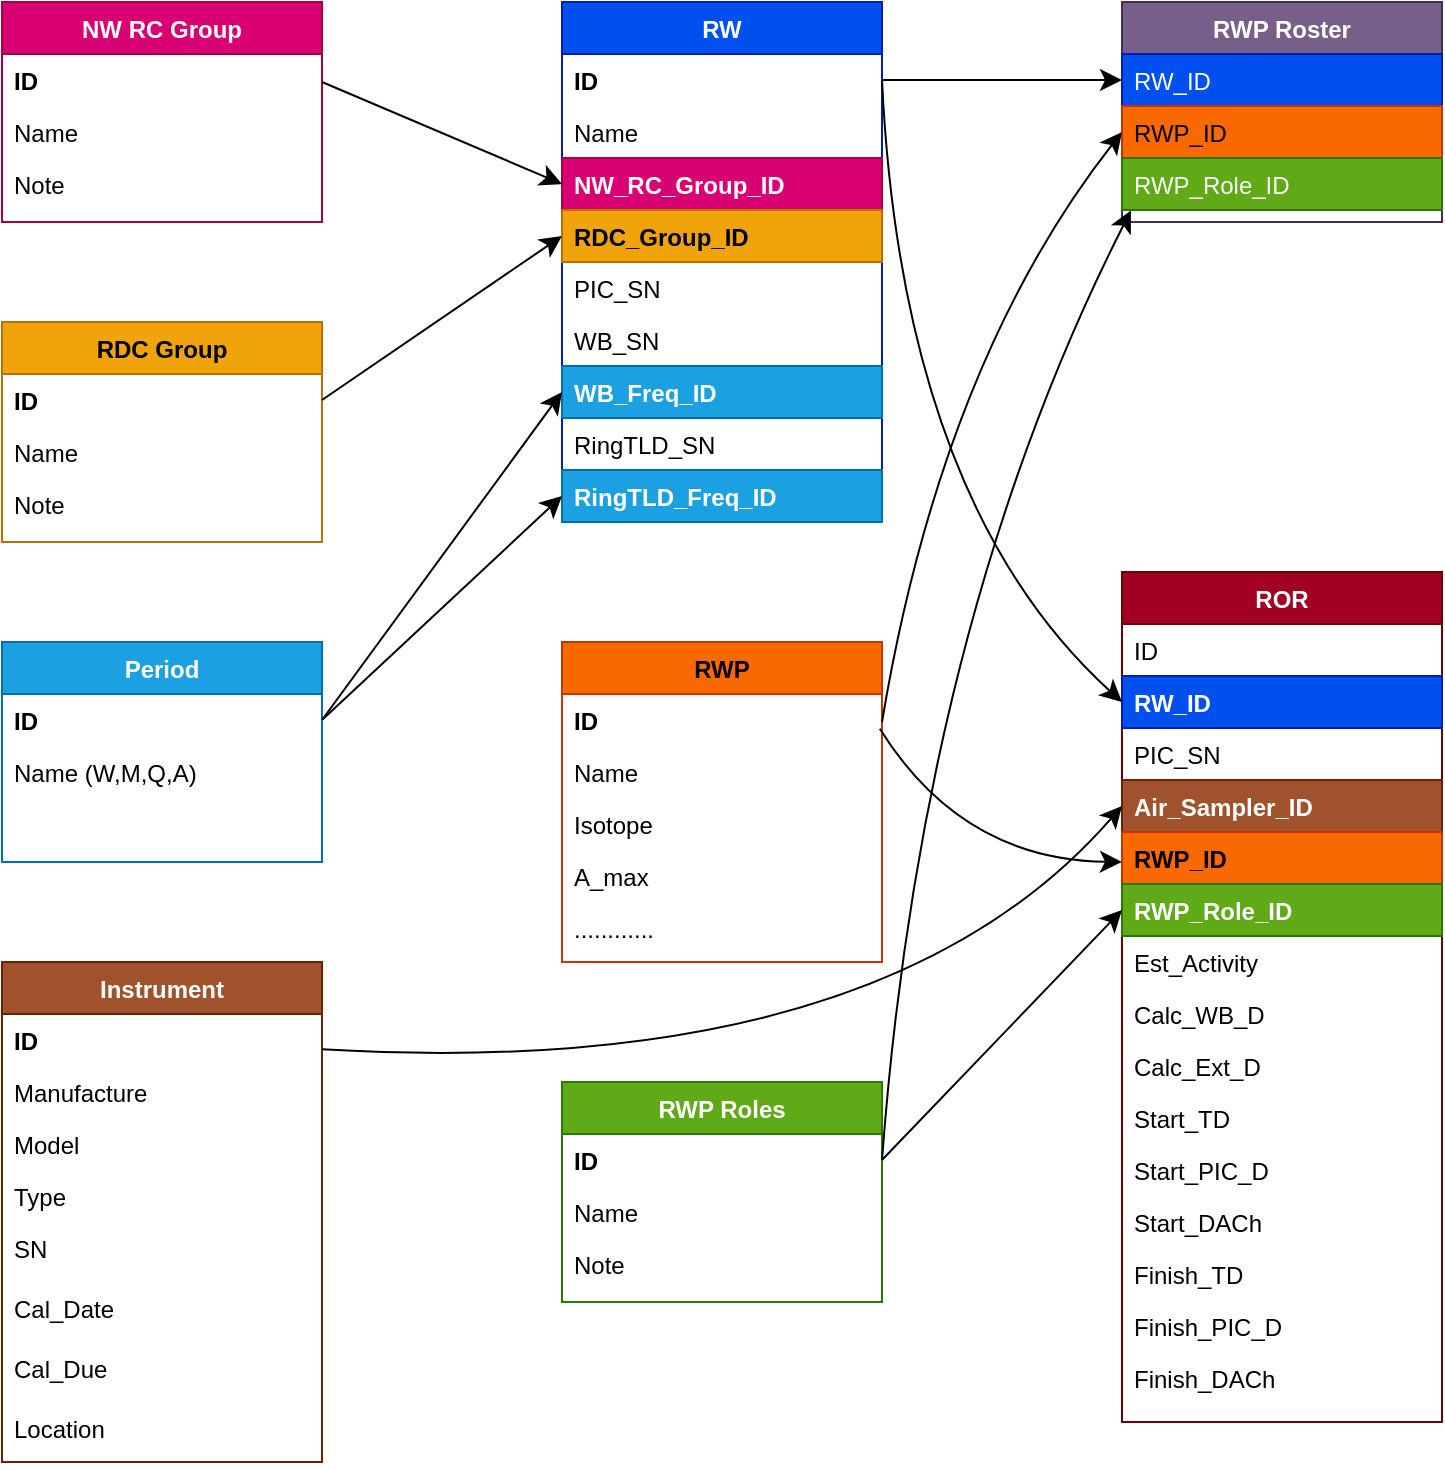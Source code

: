 <mxfile version="21.2.8" type="device" pages="2">
  <diagram id="C5RBs43oDa-KdzZeNtuy" name="Relationships">
    <mxGraphModel dx="1480" dy="937" grid="1" gridSize="10" guides="1" tooltips="1" connect="1" arrows="1" fold="1" page="1" pageScale="1" pageWidth="827" pageHeight="1169" math="0" shadow="0">
      <root>
        <mxCell id="WIyWlLk6GJQsqaUBKTNV-0" />
        <mxCell id="WIyWlLk6GJQsqaUBKTNV-1" parent="WIyWlLk6GJQsqaUBKTNV-0" />
        <mxCell id="zkfFHV4jXpPFQw0GAbJ--0" value="RW" style="swimlane;fontStyle=1;align=center;verticalAlign=top;childLayout=stackLayout;horizontal=1;startSize=26;horizontalStack=0;resizeParent=1;resizeLast=0;collapsible=1;marginBottom=0;rounded=0;shadow=0;strokeWidth=1;fillColor=#0050ef;strokeColor=#001DBC;fontColor=#ffffff;" parent="WIyWlLk6GJQsqaUBKTNV-1" vertex="1">
          <mxGeometry x="320" y="40" width="160" height="260" as="geometry">
            <mxRectangle x="230" y="140" width="160" height="26" as="alternateBounds" />
          </mxGeometry>
        </mxCell>
        <mxCell id="zkfFHV4jXpPFQw0GAbJ--1" value="ID" style="text;align=left;verticalAlign=top;spacingLeft=4;spacingRight=4;overflow=hidden;rotatable=0;points=[[0,0.5],[1,0.5]];portConstraint=eastwest;fontStyle=1" parent="zkfFHV4jXpPFQw0GAbJ--0" vertex="1">
          <mxGeometry y="26" width="160" height="26" as="geometry" />
        </mxCell>
        <mxCell id="zkfFHV4jXpPFQw0GAbJ--2" value="Name" style="text;align=left;verticalAlign=top;spacingLeft=4;spacingRight=4;overflow=hidden;rotatable=0;points=[[0,0.5],[1,0.5]];portConstraint=eastwest;rounded=0;shadow=0;html=0;" parent="zkfFHV4jXpPFQw0GAbJ--0" vertex="1">
          <mxGeometry y="52" width="160" height="26" as="geometry" />
        </mxCell>
        <mxCell id="zkfFHV4jXpPFQw0GAbJ--3" value="NW_RC_Group_ID" style="text;align=left;verticalAlign=top;spacingLeft=4;spacingRight=4;overflow=hidden;rotatable=0;points=[[0,0.5],[1,0.5]];portConstraint=eastwest;rounded=0;shadow=0;html=0;fillColor=#d80073;fontColor=#ffffff;strokeColor=#A50040;fontStyle=1" parent="zkfFHV4jXpPFQw0GAbJ--0" vertex="1">
          <mxGeometry y="78" width="160" height="26" as="geometry" />
        </mxCell>
        <mxCell id="zkfFHV4jXpPFQw0GAbJ--5" value="RDC_Group_ID" style="text;align=left;verticalAlign=top;spacingLeft=4;spacingRight=4;overflow=hidden;rotatable=0;points=[[0,0.5],[1,0.5]];portConstraint=eastwest;fillColor=#f0a30a;fontColor=#000000;strokeColor=#BD7000;fontStyle=1" parent="zkfFHV4jXpPFQw0GAbJ--0" vertex="1">
          <mxGeometry y="104" width="160" height="26" as="geometry" />
        </mxCell>
        <mxCell id="zkfFHV4jXpPFQw0GAbJ--25" value="PIC_SN" style="text;align=left;verticalAlign=top;spacingLeft=4;spacingRight=4;overflow=hidden;rotatable=0;points=[[0,0.5],[1,0.5]];portConstraint=eastwest;" parent="zkfFHV4jXpPFQw0GAbJ--0" vertex="1">
          <mxGeometry y="130" width="160" height="26" as="geometry" />
        </mxCell>
        <mxCell id="hy1on23Z4uLqjFh8XsqO-10" value="WB_SN" style="text;align=left;verticalAlign=top;spacingLeft=4;spacingRight=4;overflow=hidden;rotatable=0;points=[[0,0.5],[1,0.5]];portConstraint=eastwest;" parent="zkfFHV4jXpPFQw0GAbJ--0" vertex="1">
          <mxGeometry y="156" width="160" height="26" as="geometry" />
        </mxCell>
        <mxCell id="zkfFHV4jXpPFQw0GAbJ--24" value="WB_Freq_ID" style="text;align=left;verticalAlign=top;spacingLeft=4;spacingRight=4;overflow=hidden;rotatable=0;points=[[0,0.5],[1,0.5]];portConstraint=eastwest;fillColor=#1ba1e2;fontColor=#ffffff;strokeColor=#006EAF;fontStyle=1" parent="zkfFHV4jXpPFQw0GAbJ--0" vertex="1">
          <mxGeometry y="182" width="160" height="26" as="geometry" />
        </mxCell>
        <mxCell id="hy1on23Z4uLqjFh8XsqO-19" value="RingTLD_SN" style="text;align=left;verticalAlign=top;spacingLeft=4;spacingRight=4;overflow=hidden;rotatable=0;points=[[0,0.5],[1,0.5]];portConstraint=eastwest;" parent="zkfFHV4jXpPFQw0GAbJ--0" vertex="1">
          <mxGeometry y="208" width="160" height="26" as="geometry" />
        </mxCell>
        <mxCell id="hy1on23Z4uLqjFh8XsqO-20" value="RingTLD_Freq_ID" style="text;align=left;verticalAlign=top;spacingLeft=4;spacingRight=4;overflow=hidden;rotatable=0;points=[[0,0.5],[1,0.5]];portConstraint=eastwest;fillColor=#1ba1e2;fontColor=#ffffff;strokeColor=#006EAF;fontStyle=1" parent="zkfFHV4jXpPFQw0GAbJ--0" vertex="1">
          <mxGeometry y="234" width="160" height="26" as="geometry" />
        </mxCell>
        <mxCell id="zkfFHV4jXpPFQw0GAbJ--6" value="NW RC Group" style="swimlane;fontStyle=1;align=center;verticalAlign=top;childLayout=stackLayout;horizontal=1;startSize=26;horizontalStack=0;resizeParent=1;resizeLast=0;collapsible=1;marginBottom=0;rounded=0;shadow=0;strokeWidth=1;fillColor=#d80073;strokeColor=#A50040;fontColor=#ffffff;" parent="WIyWlLk6GJQsqaUBKTNV-1" vertex="1">
          <mxGeometry x="40" y="40" width="160" height="110" as="geometry">
            <mxRectangle x="120" y="360" width="160" height="26" as="alternateBounds" />
          </mxGeometry>
        </mxCell>
        <mxCell id="zkfFHV4jXpPFQw0GAbJ--7" value="ID" style="text;align=left;verticalAlign=top;spacingLeft=4;spacingRight=4;overflow=hidden;rotatable=0;points=[[0,0.5],[1,0.5]];portConstraint=eastwest;fontStyle=1" parent="zkfFHV4jXpPFQw0GAbJ--6" vertex="1">
          <mxGeometry y="26" width="160" height="26" as="geometry" />
        </mxCell>
        <mxCell id="zkfFHV4jXpPFQw0GAbJ--8" value="Name" style="text;align=left;verticalAlign=top;spacingLeft=4;spacingRight=4;overflow=hidden;rotatable=0;points=[[0,0.5],[1,0.5]];portConstraint=eastwest;rounded=0;shadow=0;html=0;" parent="zkfFHV4jXpPFQw0GAbJ--6" vertex="1">
          <mxGeometry y="52" width="160" height="26" as="geometry" />
        </mxCell>
        <mxCell id="zkfFHV4jXpPFQw0GAbJ--10" value="Note" style="text;align=left;verticalAlign=top;spacingLeft=4;spacingRight=4;overflow=hidden;rotatable=0;points=[[0,0.5],[1,0.5]];portConstraint=eastwest;fontStyle=0" parent="zkfFHV4jXpPFQw0GAbJ--6" vertex="1">
          <mxGeometry y="78" width="160" height="26" as="geometry" />
        </mxCell>
        <mxCell id="zkfFHV4jXpPFQw0GAbJ--13" value="Instrument" style="swimlane;fontStyle=1;align=center;verticalAlign=top;childLayout=stackLayout;horizontal=1;startSize=26;horizontalStack=0;resizeParent=1;resizeLast=0;collapsible=1;marginBottom=0;rounded=0;shadow=0;strokeWidth=1;fillColor=#a0522d;strokeColor=#6D1F00;fontColor=#ffffff;" parent="WIyWlLk6GJQsqaUBKTNV-1" vertex="1">
          <mxGeometry x="40" y="520" width="160" height="250" as="geometry">
            <mxRectangle x="390" y="420" width="170" height="26" as="alternateBounds" />
          </mxGeometry>
        </mxCell>
        <mxCell id="zkfFHV4jXpPFQw0GAbJ--14" value="ID" style="text;align=left;verticalAlign=top;spacingLeft=4;spacingRight=4;overflow=hidden;rotatable=0;points=[[0,0.5],[1,0.5]];portConstraint=eastwest;fontStyle=1" parent="zkfFHV4jXpPFQw0GAbJ--13" vertex="1">
          <mxGeometry y="26" width="160" height="26" as="geometry" />
        </mxCell>
        <mxCell id="hy1on23Z4uLqjFh8XsqO-26" value="Manufacture" style="text;align=left;verticalAlign=top;spacingLeft=4;spacingRight=4;overflow=hidden;rotatable=0;points=[[0,0.5],[1,0.5]];portConstraint=eastwest;" parent="zkfFHV4jXpPFQw0GAbJ--13" vertex="1">
          <mxGeometry y="52" width="160" height="26" as="geometry" />
        </mxCell>
        <mxCell id="hy1on23Z4uLqjFh8XsqO-27" value="Model" style="text;align=left;verticalAlign=top;spacingLeft=4;spacingRight=4;overflow=hidden;rotatable=0;points=[[0,0.5],[1,0.5]];portConstraint=eastwest;" parent="zkfFHV4jXpPFQw0GAbJ--13" vertex="1">
          <mxGeometry y="78" width="160" height="26" as="geometry" />
        </mxCell>
        <mxCell id="hy1on23Z4uLqjFh8XsqO-28" value="Type" style="text;align=left;verticalAlign=top;spacingLeft=4;spacingRight=4;overflow=hidden;rotatable=0;points=[[0,0.5],[1,0.5]];portConstraint=eastwest;" parent="zkfFHV4jXpPFQw0GAbJ--13" vertex="1">
          <mxGeometry y="104" width="160" height="26" as="geometry" />
        </mxCell>
        <mxCell id="hy1on23Z4uLqjFh8XsqO-29" value="SN" style="text;align=left;verticalAlign=top;spacingLeft=4;spacingRight=4;overflow=hidden;rotatable=0;points=[[0,0.5],[1,0.5]];portConstraint=eastwest;" parent="zkfFHV4jXpPFQw0GAbJ--13" vertex="1">
          <mxGeometry y="130" width="160" height="30" as="geometry" />
        </mxCell>
        <mxCell id="hy1on23Z4uLqjFh8XsqO-31" value="Cal_Date" style="text;align=left;verticalAlign=top;spacingLeft=4;spacingRight=4;overflow=hidden;rotatable=0;points=[[0,0.5],[1,0.5]];portConstraint=eastwest;" parent="zkfFHV4jXpPFQw0GAbJ--13" vertex="1">
          <mxGeometry y="160" width="160" height="30" as="geometry" />
        </mxCell>
        <mxCell id="hy1on23Z4uLqjFh8XsqO-32" value="Cal_Due" style="text;align=left;verticalAlign=top;spacingLeft=4;spacingRight=4;overflow=hidden;rotatable=0;points=[[0,0.5],[1,0.5]];portConstraint=eastwest;" parent="zkfFHV4jXpPFQw0GAbJ--13" vertex="1">
          <mxGeometry y="190" width="160" height="30" as="geometry" />
        </mxCell>
        <mxCell id="hy1on23Z4uLqjFh8XsqO-33" value="Location" style="text;align=left;verticalAlign=top;spacingLeft=4;spacingRight=4;overflow=hidden;rotatable=0;points=[[0,0.5],[1,0.5]];portConstraint=eastwest;" parent="zkfFHV4jXpPFQw0GAbJ--13" vertex="1">
          <mxGeometry y="220" width="160" height="30" as="geometry" />
        </mxCell>
        <mxCell id="zkfFHV4jXpPFQw0GAbJ--17" value="RWP" style="swimlane;fontStyle=1;align=center;verticalAlign=top;childLayout=stackLayout;horizontal=1;startSize=26;horizontalStack=0;resizeParent=1;resizeLast=0;collapsible=1;marginBottom=0;rounded=0;shadow=0;strokeWidth=1;fillColor=#fa6800;strokeColor=#C73500;fontColor=#000000;" parent="WIyWlLk6GJQsqaUBKTNV-1" vertex="1">
          <mxGeometry x="320" y="360" width="160" height="160" as="geometry">
            <mxRectangle x="550" y="140" width="160" height="26" as="alternateBounds" />
          </mxGeometry>
        </mxCell>
        <mxCell id="zkfFHV4jXpPFQw0GAbJ--18" value="ID" style="text;align=left;verticalAlign=top;spacingLeft=4;spacingRight=4;overflow=hidden;rotatable=0;points=[[0,0.5],[1,0.5]];portConstraint=eastwest;fontStyle=1" parent="zkfFHV4jXpPFQw0GAbJ--17" vertex="1">
          <mxGeometry y="26" width="160" height="26" as="geometry" />
        </mxCell>
        <mxCell id="zkfFHV4jXpPFQw0GAbJ--19" value="Name" style="text;align=left;verticalAlign=top;spacingLeft=4;spacingRight=4;overflow=hidden;rotatable=0;points=[[0,0.5],[1,0.5]];portConstraint=eastwest;rounded=0;shadow=0;html=0;" parent="zkfFHV4jXpPFQw0GAbJ--17" vertex="1">
          <mxGeometry y="52" width="160" height="26" as="geometry" />
        </mxCell>
        <mxCell id="zkfFHV4jXpPFQw0GAbJ--20" value="Isotope" style="text;align=left;verticalAlign=top;spacingLeft=4;spacingRight=4;overflow=hidden;rotatable=0;points=[[0,0.5],[1,0.5]];portConstraint=eastwest;rounded=0;shadow=0;html=0;" parent="zkfFHV4jXpPFQw0GAbJ--17" vertex="1">
          <mxGeometry y="78" width="160" height="26" as="geometry" />
        </mxCell>
        <mxCell id="zkfFHV4jXpPFQw0GAbJ--21" value="A_max" style="text;align=left;verticalAlign=top;spacingLeft=4;spacingRight=4;overflow=hidden;rotatable=0;points=[[0,0.5],[1,0.5]];portConstraint=eastwest;rounded=0;shadow=0;html=0;" parent="zkfFHV4jXpPFQw0GAbJ--17" vertex="1">
          <mxGeometry y="104" width="160" height="26" as="geometry" />
        </mxCell>
        <mxCell id="zkfFHV4jXpPFQw0GAbJ--22" value="............" style="text;align=left;verticalAlign=top;spacingLeft=4;spacingRight=4;overflow=hidden;rotatable=0;points=[[0,0.5],[1,0.5]];portConstraint=eastwest;rounded=0;shadow=0;html=0;" parent="zkfFHV4jXpPFQw0GAbJ--17" vertex="1">
          <mxGeometry y="130" width="160" height="26" as="geometry" />
        </mxCell>
        <mxCell id="hy1on23Z4uLqjFh8XsqO-2" value="RDC Group" style="swimlane;fontStyle=1;align=center;verticalAlign=top;childLayout=stackLayout;horizontal=1;startSize=26;horizontalStack=0;resizeParent=1;resizeLast=0;collapsible=1;marginBottom=0;rounded=0;shadow=0;strokeWidth=1;fillColor=#f0a30a;strokeColor=#BD7000;fontColor=#000000;" parent="WIyWlLk6GJQsqaUBKTNV-1" vertex="1">
          <mxGeometry x="40" y="200" width="160" height="110" as="geometry">
            <mxRectangle x="120" y="360" width="160" height="26" as="alternateBounds" />
          </mxGeometry>
        </mxCell>
        <mxCell id="hy1on23Z4uLqjFh8XsqO-3" value="ID" style="text;align=left;verticalAlign=top;spacingLeft=4;spacingRight=4;overflow=hidden;rotatable=0;points=[[0,0.5],[1,0.5]];portConstraint=eastwest;fontStyle=1" parent="hy1on23Z4uLqjFh8XsqO-2" vertex="1">
          <mxGeometry y="26" width="160" height="26" as="geometry" />
        </mxCell>
        <mxCell id="hy1on23Z4uLqjFh8XsqO-4" value="Name" style="text;align=left;verticalAlign=top;spacingLeft=4;spacingRight=4;overflow=hidden;rotatable=0;points=[[0,0.5],[1,0.5]];portConstraint=eastwest;rounded=0;shadow=0;html=0;" parent="hy1on23Z4uLqjFh8XsqO-2" vertex="1">
          <mxGeometry y="52" width="160" height="26" as="geometry" />
        </mxCell>
        <mxCell id="hy1on23Z4uLqjFh8XsqO-5" value="Note" style="text;align=left;verticalAlign=top;spacingLeft=4;spacingRight=4;overflow=hidden;rotatable=0;points=[[0,0.5],[1,0.5]];portConstraint=eastwest;fontStyle=0" parent="hy1on23Z4uLqjFh8XsqO-2" vertex="1">
          <mxGeometry y="78" width="160" height="26" as="geometry" />
        </mxCell>
        <mxCell id="hy1on23Z4uLqjFh8XsqO-21" style="edgeStyle=none;curved=1;rounded=0;orthogonalLoop=1;jettySize=auto;html=1;entryX=0;entryY=0.5;entryDx=0;entryDy=0;fontSize=12;startSize=8;endSize=8;exitX=1;exitY=0.5;exitDx=0;exitDy=0;" parent="WIyWlLk6GJQsqaUBKTNV-1" source="hy1on23Z4uLqjFh8XsqO-7" target="hy1on23Z4uLqjFh8XsqO-20" edge="1">
          <mxGeometry relative="1" as="geometry" />
        </mxCell>
        <mxCell id="hy1on23Z4uLqjFh8XsqO-6" value="Period" style="swimlane;fontStyle=1;align=center;verticalAlign=top;childLayout=stackLayout;horizontal=1;startSize=26;horizontalStack=0;resizeParent=1;resizeLast=0;collapsible=1;marginBottom=0;rounded=0;shadow=0;strokeWidth=1;fillColor=#1ba1e2;strokeColor=#006EAF;fontColor=#ffffff;" parent="WIyWlLk6GJQsqaUBKTNV-1" vertex="1">
          <mxGeometry x="40" y="360" width="160" height="110" as="geometry">
            <mxRectangle x="120" y="360" width="160" height="26" as="alternateBounds" />
          </mxGeometry>
        </mxCell>
        <mxCell id="hy1on23Z4uLqjFh8XsqO-7" value="ID" style="text;align=left;verticalAlign=top;spacingLeft=4;spacingRight=4;overflow=hidden;rotatable=0;points=[[0,0.5],[1,0.5]];portConstraint=eastwest;fontStyle=1" parent="hy1on23Z4uLqjFh8XsqO-6" vertex="1">
          <mxGeometry y="26" width="160" height="26" as="geometry" />
        </mxCell>
        <mxCell id="hy1on23Z4uLqjFh8XsqO-8" value="Name (W,M,Q,A)" style="text;align=left;verticalAlign=top;spacingLeft=4;spacingRight=4;overflow=hidden;rotatable=0;points=[[0,0.5],[1,0.5]];portConstraint=eastwest;rounded=0;shadow=0;html=0;" parent="hy1on23Z4uLqjFh8XsqO-6" vertex="1">
          <mxGeometry y="52" width="160" height="26" as="geometry" />
        </mxCell>
        <mxCell id="hy1on23Z4uLqjFh8XsqO-22" style="edgeStyle=none;curved=1;rounded=0;orthogonalLoop=1;jettySize=auto;html=1;entryX=0;entryY=0.5;entryDx=0;entryDy=0;fontSize=12;startSize=8;endSize=8;exitX=1;exitY=0.5;exitDx=0;exitDy=0;" parent="WIyWlLk6GJQsqaUBKTNV-1" source="hy1on23Z4uLqjFh8XsqO-7" target="zkfFHV4jXpPFQw0GAbJ--24" edge="1">
          <mxGeometry relative="1" as="geometry" />
        </mxCell>
        <mxCell id="hy1on23Z4uLqjFh8XsqO-23" style="edgeStyle=none;curved=1;rounded=0;orthogonalLoop=1;jettySize=auto;html=1;entryX=0;entryY=0.5;entryDx=0;entryDy=0;fontSize=12;startSize=8;endSize=8;exitX=1;exitY=0.5;exitDx=0;exitDy=0;" parent="WIyWlLk6GJQsqaUBKTNV-1" source="hy1on23Z4uLqjFh8XsqO-3" target="zkfFHV4jXpPFQw0GAbJ--5" edge="1">
          <mxGeometry relative="1" as="geometry" />
        </mxCell>
        <mxCell id="hy1on23Z4uLqjFh8XsqO-24" style="edgeStyle=none;curved=1;rounded=0;orthogonalLoop=1;jettySize=auto;html=1;entryX=0;entryY=0.5;entryDx=0;entryDy=0;fontSize=12;startSize=8;endSize=8;" parent="WIyWlLk6GJQsqaUBKTNV-1" target="zkfFHV4jXpPFQw0GAbJ--3" edge="1">
          <mxGeometry relative="1" as="geometry">
            <mxPoint x="200" y="80" as="sourcePoint" />
          </mxGeometry>
        </mxCell>
        <mxCell id="hy1on23Z4uLqjFh8XsqO-34" value="RWP Roles" style="swimlane;fontStyle=1;align=center;verticalAlign=top;childLayout=stackLayout;horizontal=1;startSize=26;horizontalStack=0;resizeParent=1;resizeLast=0;collapsible=1;marginBottom=0;rounded=0;shadow=0;strokeWidth=1;fillColor=#60a917;strokeColor=#2D7600;fontColor=#ffffff;" parent="WIyWlLk6GJQsqaUBKTNV-1" vertex="1">
          <mxGeometry x="320" y="580" width="160" height="110" as="geometry">
            <mxRectangle x="120" y="360" width="160" height="26" as="alternateBounds" />
          </mxGeometry>
        </mxCell>
        <mxCell id="hy1on23Z4uLqjFh8XsqO-35" value="ID" style="text;align=left;verticalAlign=top;spacingLeft=4;spacingRight=4;overflow=hidden;rotatable=0;points=[[0,0.5],[1,0.5]];portConstraint=eastwest;fontStyle=1" parent="hy1on23Z4uLqjFh8XsqO-34" vertex="1">
          <mxGeometry y="26" width="160" height="26" as="geometry" />
        </mxCell>
        <mxCell id="hy1on23Z4uLqjFh8XsqO-36" value="Name" style="text;align=left;verticalAlign=top;spacingLeft=4;spacingRight=4;overflow=hidden;rotatable=0;points=[[0,0.5],[1,0.5]];portConstraint=eastwest;rounded=0;shadow=0;html=0;" parent="hy1on23Z4uLqjFh8XsqO-34" vertex="1">
          <mxGeometry y="52" width="160" height="26" as="geometry" />
        </mxCell>
        <mxCell id="hy1on23Z4uLqjFh8XsqO-37" value="Note" style="text;align=left;verticalAlign=top;spacingLeft=4;spacingRight=4;overflow=hidden;rotatable=0;points=[[0,0.5],[1,0.5]];portConstraint=eastwest;fontStyle=0" parent="hy1on23Z4uLqjFh8XsqO-34" vertex="1">
          <mxGeometry y="78" width="160" height="26" as="geometry" />
        </mxCell>
        <mxCell id="hy1on23Z4uLqjFh8XsqO-38" value="RWP Roster" style="swimlane;fontStyle=1;align=center;verticalAlign=top;childLayout=stackLayout;horizontal=1;startSize=26;horizontalStack=0;resizeParent=1;resizeLast=0;collapsible=1;marginBottom=0;rounded=0;shadow=0;strokeWidth=1;fillColor=#76608a;strokeColor=#432D57;fontColor=#ffffff;" parent="WIyWlLk6GJQsqaUBKTNV-1" vertex="1">
          <mxGeometry x="600" y="40" width="160" height="110" as="geometry">
            <mxRectangle x="120" y="360" width="160" height="26" as="alternateBounds" />
          </mxGeometry>
        </mxCell>
        <mxCell id="hy1on23Z4uLqjFh8XsqO-39" value="RW_ID" style="text;align=left;verticalAlign=top;spacingLeft=4;spacingRight=4;overflow=hidden;rotatable=0;points=[[0,0.5],[1,0.5]];portConstraint=eastwest;fillColor=#0050ef;fontColor=#ffffff;strokeColor=#001DBC;" parent="hy1on23Z4uLqjFh8XsqO-38" vertex="1">
          <mxGeometry y="26" width="160" height="26" as="geometry" />
        </mxCell>
        <mxCell id="hy1on23Z4uLqjFh8XsqO-40" value="RWP_ID" style="text;align=left;verticalAlign=top;spacingLeft=4;spacingRight=4;overflow=hidden;rotatable=0;points=[[0,0.5],[1,0.5]];portConstraint=eastwest;rounded=0;shadow=0;html=0;fillColor=#fa6800;fontColor=#000000;strokeColor=#C73500;" parent="hy1on23Z4uLqjFh8XsqO-38" vertex="1">
          <mxGeometry y="52" width="160" height="26" as="geometry" />
        </mxCell>
        <mxCell id="hy1on23Z4uLqjFh8XsqO-41" value="RWP_Role_ID" style="text;align=left;verticalAlign=top;spacingLeft=4;spacingRight=4;overflow=hidden;rotatable=0;points=[[0,0.5],[1,0.5]];portConstraint=eastwest;fontStyle=0;fillColor=#60a917;fontColor=#ffffff;strokeColor=#2D7600;" parent="hy1on23Z4uLqjFh8XsqO-38" vertex="1">
          <mxGeometry y="78" width="160" height="26" as="geometry" />
        </mxCell>
        <mxCell id="hy1on23Z4uLqjFh8XsqO-42" style="edgeStyle=none;curved=1;rounded=0;orthogonalLoop=1;jettySize=auto;html=1;entryX=0;entryY=0.5;entryDx=0;entryDy=0;fontSize=12;startSize=8;endSize=8;" parent="WIyWlLk6GJQsqaUBKTNV-1" source="zkfFHV4jXpPFQw0GAbJ--1" target="hy1on23Z4uLqjFh8XsqO-39" edge="1">
          <mxGeometry relative="1" as="geometry" />
        </mxCell>
        <mxCell id="hy1on23Z4uLqjFh8XsqO-43" style="edgeStyle=none;curved=1;rounded=0;orthogonalLoop=1;jettySize=auto;html=1;entryX=0;entryY=0.5;entryDx=0;entryDy=0;fontSize=12;startSize=8;endSize=8;exitX=1;exitY=0.25;exitDx=0;exitDy=0;" parent="WIyWlLk6GJQsqaUBKTNV-1" source="zkfFHV4jXpPFQw0GAbJ--17" target="hy1on23Z4uLqjFh8XsqO-40" edge="1">
          <mxGeometry relative="1" as="geometry">
            <Array as="points">
              <mxPoint x="510" y="220" />
            </Array>
          </mxGeometry>
        </mxCell>
        <mxCell id="hy1on23Z4uLqjFh8XsqO-44" style="edgeStyle=none;curved=1;rounded=0;orthogonalLoop=1;jettySize=auto;html=1;entryX=0.028;entryY=1.008;entryDx=0;entryDy=0;entryPerimeter=0;fontSize=12;startSize=8;endSize=8;exitX=1;exitY=0.5;exitDx=0;exitDy=0;" parent="WIyWlLk6GJQsqaUBKTNV-1" source="hy1on23Z4uLqjFh8XsqO-35" target="hy1on23Z4uLqjFh8XsqO-41" edge="1">
          <mxGeometry relative="1" as="geometry">
            <Array as="points">
              <mxPoint x="500" y="350" />
            </Array>
          </mxGeometry>
        </mxCell>
        <mxCell id="hy1on23Z4uLqjFh8XsqO-45" value="ROR" style="swimlane;fontStyle=1;align=center;verticalAlign=top;childLayout=stackLayout;horizontal=1;startSize=26;horizontalStack=0;resizeParent=1;resizeLast=0;collapsible=1;marginBottom=0;rounded=0;shadow=0;strokeWidth=1;fillColor=#a20025;strokeColor=#6F0000;fontColor=#ffffff;" parent="WIyWlLk6GJQsqaUBKTNV-1" vertex="1">
          <mxGeometry x="600" y="325" width="160" height="425" as="geometry">
            <mxRectangle x="230" y="140" width="160" height="26" as="alternateBounds" />
          </mxGeometry>
        </mxCell>
        <mxCell id="hy1on23Z4uLqjFh8XsqO-46" value="ID" style="text;align=left;verticalAlign=top;spacingLeft=4;spacingRight=4;overflow=hidden;rotatable=0;points=[[0,0.5],[1,0.5]];portConstraint=eastwest;" parent="hy1on23Z4uLqjFh8XsqO-45" vertex="1">
          <mxGeometry y="26" width="160" height="26" as="geometry" />
        </mxCell>
        <mxCell id="hy1on23Z4uLqjFh8XsqO-47" value="RW_ID" style="text;align=left;verticalAlign=top;spacingLeft=4;spacingRight=4;overflow=hidden;rotatable=0;points=[[0,0.5],[1,0.5]];portConstraint=eastwest;rounded=0;shadow=0;html=0;fillColor=#0050ef;fontColor=#ffffff;strokeColor=#001DBC;fontStyle=1" parent="hy1on23Z4uLqjFh8XsqO-45" vertex="1">
          <mxGeometry y="52" width="160" height="26" as="geometry" />
        </mxCell>
        <mxCell id="hy1on23Z4uLqjFh8XsqO-50" value="PIC_SN" style="text;align=left;verticalAlign=top;spacingLeft=4;spacingRight=4;overflow=hidden;rotatable=0;points=[[0,0.5],[1,0.5]];portConstraint=eastwest;" parent="hy1on23Z4uLqjFh8XsqO-45" vertex="1">
          <mxGeometry y="78" width="160" height="26" as="geometry" />
        </mxCell>
        <mxCell id="hy1on23Z4uLqjFh8XsqO-51" value="Air_Sampler_ID" style="text;align=left;verticalAlign=top;spacingLeft=4;spacingRight=4;overflow=hidden;rotatable=0;points=[[0,0.5],[1,0.5]];portConstraint=eastwest;fillColor=#a0522d;strokeColor=#6D1F00;fontColor=#ffffff;fontStyle=1" parent="hy1on23Z4uLqjFh8XsqO-45" vertex="1">
          <mxGeometry y="104" width="160" height="26" as="geometry" />
        </mxCell>
        <mxCell id="hy1on23Z4uLqjFh8XsqO-53" value="RWP_ID" style="text;align=left;verticalAlign=top;spacingLeft=4;spacingRight=4;overflow=hidden;rotatable=0;points=[[0,0.5],[1,0.5]];portConstraint=eastwest;fillColor=#fa6800;fontColor=#000000;strokeColor=#C73500;fontStyle=1" parent="hy1on23Z4uLqjFh8XsqO-45" vertex="1">
          <mxGeometry y="130" width="160" height="26" as="geometry" />
        </mxCell>
        <mxCell id="hy1on23Z4uLqjFh8XsqO-56" value="RWP_Role_ID" style="text;align=left;verticalAlign=top;spacingLeft=4;spacingRight=4;overflow=hidden;rotatable=0;points=[[0,0.5],[1,0.5]];portConstraint=eastwest;fillColor=#60a917;fontColor=#ffffff;strokeColor=#2D7600;fontStyle=1" parent="hy1on23Z4uLqjFh8XsqO-45" vertex="1">
          <mxGeometry y="156" width="160" height="26" as="geometry" />
        </mxCell>
        <mxCell id="hy1on23Z4uLqjFh8XsqO-57" value="Est_Activity" style="text;align=left;verticalAlign=top;spacingLeft=4;spacingRight=4;overflow=hidden;rotatable=0;points=[[0,0.5],[1,0.5]];portConstraint=eastwest;" parent="hy1on23Z4uLqjFh8XsqO-45" vertex="1">
          <mxGeometry y="182" width="160" height="26" as="geometry" />
        </mxCell>
        <mxCell id="hy1on23Z4uLqjFh8XsqO-61" value="Calc_WB_D" style="text;align=left;verticalAlign=top;spacingLeft=4;spacingRight=4;overflow=hidden;rotatable=0;points=[[0,0.5],[1,0.5]];portConstraint=eastwest;" parent="hy1on23Z4uLqjFh8XsqO-45" vertex="1">
          <mxGeometry y="208" width="160" height="26" as="geometry" />
        </mxCell>
        <mxCell id="hy1on23Z4uLqjFh8XsqO-62" value="Calc_Ext_D" style="text;align=left;verticalAlign=top;spacingLeft=4;spacingRight=4;overflow=hidden;rotatable=0;points=[[0,0.5],[1,0.5]];portConstraint=eastwest;" parent="hy1on23Z4uLqjFh8XsqO-45" vertex="1">
          <mxGeometry y="234" width="160" height="26" as="geometry" />
        </mxCell>
        <mxCell id="hy1on23Z4uLqjFh8XsqO-63" value="Start_TD" style="text;align=left;verticalAlign=top;spacingLeft=4;spacingRight=4;overflow=hidden;rotatable=0;points=[[0,0.5],[1,0.5]];portConstraint=eastwest;" parent="hy1on23Z4uLqjFh8XsqO-45" vertex="1">
          <mxGeometry y="260" width="160" height="26" as="geometry" />
        </mxCell>
        <mxCell id="hy1on23Z4uLqjFh8XsqO-64" value="Start_PIC_D" style="text;align=left;verticalAlign=top;spacingLeft=4;spacingRight=4;overflow=hidden;rotatable=0;points=[[0,0.5],[1,0.5]];portConstraint=eastwest;" parent="hy1on23Z4uLqjFh8XsqO-45" vertex="1">
          <mxGeometry y="286" width="160" height="26" as="geometry" />
        </mxCell>
        <mxCell id="hy1on23Z4uLqjFh8XsqO-65" value="Start_DACh" style="text;align=left;verticalAlign=top;spacingLeft=4;spacingRight=4;overflow=hidden;rotatable=0;points=[[0,0.5],[1,0.5]];portConstraint=eastwest;" parent="hy1on23Z4uLqjFh8XsqO-45" vertex="1">
          <mxGeometry y="312" width="160" height="26" as="geometry" />
        </mxCell>
        <mxCell id="hy1on23Z4uLqjFh8XsqO-66" value="Finish_TD" style="text;align=left;verticalAlign=top;spacingLeft=4;spacingRight=4;overflow=hidden;rotatable=0;points=[[0,0.5],[1,0.5]];portConstraint=eastwest;" parent="hy1on23Z4uLqjFh8XsqO-45" vertex="1">
          <mxGeometry y="338" width="160" height="26" as="geometry" />
        </mxCell>
        <mxCell id="hy1on23Z4uLqjFh8XsqO-67" value="Finish_PIC_D" style="text;align=left;verticalAlign=top;spacingLeft=4;spacingRight=4;overflow=hidden;rotatable=0;points=[[0,0.5],[1,0.5]];portConstraint=eastwest;" parent="hy1on23Z4uLqjFh8XsqO-45" vertex="1">
          <mxGeometry y="364" width="160" height="26" as="geometry" />
        </mxCell>
        <mxCell id="hy1on23Z4uLqjFh8XsqO-68" value="Finish_DACh" style="text;align=left;verticalAlign=top;spacingLeft=4;spacingRight=4;overflow=hidden;rotatable=0;points=[[0,0.5],[1,0.5]];portConstraint=eastwest;" parent="hy1on23Z4uLqjFh8XsqO-45" vertex="1">
          <mxGeometry y="390" width="160" height="26" as="geometry" />
        </mxCell>
        <mxCell id="hy1on23Z4uLqjFh8XsqO-55" style="edgeStyle=none;curved=1;rounded=0;orthogonalLoop=1;jettySize=auto;html=1;entryX=0;entryY=0.5;entryDx=0;entryDy=0;fontSize=12;startSize=8;endSize=8;exitX=1;exitY=0.5;exitDx=0;exitDy=0;" parent="WIyWlLk6GJQsqaUBKTNV-1" source="zkfFHV4jXpPFQw0GAbJ--1" target="hy1on23Z4uLqjFh8XsqO-47" edge="1">
          <mxGeometry relative="1" as="geometry">
            <Array as="points">
              <mxPoint x="490" y="290" />
            </Array>
          </mxGeometry>
        </mxCell>
        <mxCell id="hy1on23Z4uLqjFh8XsqO-58" style="edgeStyle=none;curved=1;rounded=0;orthogonalLoop=1;jettySize=auto;html=1;entryX=0;entryY=0.5;entryDx=0;entryDy=0;fontSize=12;startSize=8;endSize=8;" parent="WIyWlLk6GJQsqaUBKTNV-1" source="zkfFHV4jXpPFQw0GAbJ--14" target="hy1on23Z4uLqjFh8XsqO-51" edge="1">
          <mxGeometry relative="1" as="geometry">
            <Array as="points">
              <mxPoint x="480" y="580" />
            </Array>
          </mxGeometry>
        </mxCell>
        <mxCell id="hy1on23Z4uLqjFh8XsqO-59" style="edgeStyle=none;curved=1;rounded=0;orthogonalLoop=1;jettySize=auto;html=1;fontSize=12;startSize=8;endSize=8;exitX=0.993;exitY=-0.331;exitDx=0;exitDy=0;exitPerimeter=0;" parent="WIyWlLk6GJQsqaUBKTNV-1" source="zkfFHV4jXpPFQw0GAbJ--19" edge="1">
          <mxGeometry relative="1" as="geometry">
            <mxPoint x="600" y="470" as="targetPoint" />
            <Array as="points">
              <mxPoint x="520" y="469" />
            </Array>
          </mxGeometry>
        </mxCell>
        <mxCell id="hy1on23Z4uLqjFh8XsqO-60" style="edgeStyle=none;curved=1;rounded=0;orthogonalLoop=1;jettySize=auto;html=1;fontSize=12;startSize=8;endSize=8;entryX=0;entryY=0.5;entryDx=0;entryDy=0;exitX=1;exitY=0.5;exitDx=0;exitDy=0;" parent="WIyWlLk6GJQsqaUBKTNV-1" source="hy1on23Z4uLqjFh8XsqO-35" target="hy1on23Z4uLqjFh8XsqO-56" edge="1">
          <mxGeometry relative="1" as="geometry" />
        </mxCell>
      </root>
    </mxGraphModel>
  </diagram>
  <diagram name="Application" id="k-GCZ75UxRMmQ_6_Eii2">
    <mxGraphModel dx="1295" dy="820" grid="1" gridSize="10" guides="1" tooltips="1" connect="1" arrows="1" fold="1" page="1" pageScale="1" pageWidth="827" pageHeight="1169" math="0" shadow="0">
      <root>
        <mxCell id="n_C7N_puTtd6BAkvlO4C-0" />
        <mxCell id="n_C7N_puTtd6BAkvlO4C-1" parent="n_C7N_puTtd6BAkvlO4C-0" />
        <mxCell id="n_C7N_puTtd6BAkvlO4C-2" value="RW" style="swimlane;fontStyle=1;align=center;verticalAlign=top;childLayout=stackLayout;horizontal=1;startSize=26;horizontalStack=0;resizeParent=1;resizeLast=0;collapsible=1;marginBottom=0;rounded=0;shadow=0;strokeWidth=1;fillColor=#0050ef;strokeColor=#001DBC;fontColor=#ffffff;" vertex="1" parent="n_C7N_puTtd6BAkvlO4C-1">
          <mxGeometry x="80" y="462.5" width="160" height="80" as="geometry">
            <mxRectangle x="230" y="140" width="160" height="26" as="alternateBounds" />
          </mxGeometry>
        </mxCell>
        <mxCell id="9pMG05omWmR28X5260Gq-4" value="Name" style="text;align=left;verticalAlign=top;spacingLeft=4;spacingRight=4;overflow=hidden;rotatable=0;points=[[0,0.5],[1,0.5]];portConstraint=eastwest;rounded=0;shadow=0;html=0;" vertex="1" parent="n_C7N_puTtd6BAkvlO4C-2">
          <mxGeometry y="26" width="160" height="26" as="geometry" />
        </mxCell>
        <mxCell id="n_C7N_puTtd6BAkvlO4C-4" value="PIC SN" style="text;align=left;verticalAlign=top;spacingLeft=4;spacingRight=4;overflow=hidden;rotatable=0;points=[[0,0.5],[1,0.5]];portConstraint=eastwest;rounded=0;shadow=0;html=0;" vertex="1" parent="n_C7N_puTtd6BAkvlO4C-2">
          <mxGeometry y="52" width="160" height="28" as="geometry" />
        </mxCell>
        <mxCell id="9pMG05omWmR28X5260Gq-16" style="edgeStyle=none;curved=1;rounded=0;orthogonalLoop=1;jettySize=auto;html=1;entryX=0.176;entryY=0.004;entryDx=0;entryDy=0;entryPerimeter=0;fontSize=12;startSize=8;endSize=8;" edge="1" parent="n_C7N_puTtd6BAkvlO4C-1" source="n_C7N_puTtd6BAkvlO4C-12" target="9pMG05omWmR28X5260Gq-15">
          <mxGeometry relative="1" as="geometry" />
        </mxCell>
        <mxCell id="n_C7N_puTtd6BAkvlO4C-12" value="Start Data" style="swimlane;fontStyle=1;align=center;verticalAlign=top;childLayout=stackLayout;horizontal=1;startSize=26;horizontalStack=0;resizeParent=1;resizeLast=0;collapsible=1;marginBottom=0;rounded=0;shadow=0;strokeWidth=1;fillColor=#d80073;strokeColor=#A50040;fontColor=#ffffff;" vertex="1" parent="n_C7N_puTtd6BAkvlO4C-1">
          <mxGeometry x="80" y="770" width="160" height="110" as="geometry">
            <mxRectangle x="120" y="360" width="160" height="26" as="alternateBounds" />
          </mxGeometry>
        </mxCell>
        <mxCell id="n_C7N_puTtd6BAkvlO4C-13" value="Date &amp; Time" style="text;align=left;verticalAlign=top;spacingLeft=4;spacingRight=4;overflow=hidden;rotatable=0;points=[[0,0.5],[1,0.5]];portConstraint=eastwest;fontStyle=0" vertex="1" parent="n_C7N_puTtd6BAkvlO4C-12">
          <mxGeometry y="26" width="160" height="26" as="geometry" />
        </mxCell>
        <mxCell id="n_C7N_puTtd6BAkvlO4C-14" value="PIC Value" style="text;align=left;verticalAlign=top;spacingLeft=4;spacingRight=4;overflow=hidden;rotatable=0;points=[[0,0.5],[1,0.5]];portConstraint=eastwest;rounded=0;shadow=0;html=0;" vertex="1" parent="n_C7N_puTtd6BAkvlO4C-12">
          <mxGeometry y="52" width="160" height="26" as="geometry" />
        </mxCell>
        <mxCell id="n_C7N_puTtd6BAkvlO4C-15" value="DACh Value" style="text;align=left;verticalAlign=top;spacingLeft=4;spacingRight=4;overflow=hidden;rotatable=0;points=[[0,0.5],[1,0.5]];portConstraint=eastwest;fontStyle=0" vertex="1" parent="n_C7N_puTtd6BAkvlO4C-12">
          <mxGeometry y="78" width="160" height="26" as="geometry" />
        </mxCell>
        <mxCell id="n_C7N_puTtd6BAkvlO4C-16" value="Air Sampler" style="swimlane;fontStyle=1;align=center;verticalAlign=top;childLayout=stackLayout;horizontal=1;startSize=26;horizontalStack=0;resizeParent=1;resizeLast=0;collapsible=1;marginBottom=0;rounded=0;shadow=0;strokeWidth=1;fillColor=#a0522d;strokeColor=#6D1F00;fontColor=#ffffff;" vertex="1" parent="n_C7N_puTtd6BAkvlO4C-1">
          <mxGeometry x="80" y="575" width="160" height="140" as="geometry">
            <mxRectangle x="390" y="420" width="170" height="26" as="alternateBounds" />
          </mxGeometry>
        </mxCell>
        <mxCell id="n_C7N_puTtd6BAkvlO4C-18" value="Manufacture" style="text;align=left;verticalAlign=top;spacingLeft=4;spacingRight=4;overflow=hidden;rotatable=0;points=[[0,0.5],[1,0.5]];portConstraint=eastwest;" vertex="1" parent="n_C7N_puTtd6BAkvlO4C-16">
          <mxGeometry y="26" width="160" height="26" as="geometry" />
        </mxCell>
        <mxCell id="n_C7N_puTtd6BAkvlO4C-19" value="Model" style="text;align=left;verticalAlign=top;spacingLeft=4;spacingRight=4;overflow=hidden;rotatable=0;points=[[0,0.5],[1,0.5]];portConstraint=eastwest;" vertex="1" parent="n_C7N_puTtd6BAkvlO4C-16">
          <mxGeometry y="52" width="160" height="26" as="geometry" />
        </mxCell>
        <mxCell id="n_C7N_puTtd6BAkvlO4C-21" value="SN" style="text;align=left;verticalAlign=top;spacingLeft=4;spacingRight=4;overflow=hidden;rotatable=0;points=[[0,0.5],[1,0.5]];portConstraint=eastwest;" vertex="1" parent="n_C7N_puTtd6BAkvlO4C-16">
          <mxGeometry y="78" width="160" height="30" as="geometry" />
        </mxCell>
        <mxCell id="n_C7N_puTtd6BAkvlO4C-23" value="Cal_Due" style="text;align=left;verticalAlign=top;spacingLeft=4;spacingRight=4;overflow=hidden;rotatable=0;points=[[0,0.5],[1,0.5]];portConstraint=eastwest;" vertex="1" parent="n_C7N_puTtd6BAkvlO4C-16">
          <mxGeometry y="108" width="160" height="30" as="geometry" />
        </mxCell>
        <mxCell id="9pMG05omWmR28X5260Gq-6" style="edgeStyle=none;curved=1;rounded=0;orthogonalLoop=1;jettySize=auto;html=1;exitX=0.5;exitY=1;exitDx=0;exitDy=0;entryX=0.5;entryY=0;entryDx=0;entryDy=0;fontSize=12;startSize=8;endSize=8;" edge="1" parent="n_C7N_puTtd6BAkvlO4C-1" source="n_C7N_puTtd6BAkvlO4C-25" target="n_C7N_puTtd6BAkvlO4C-42">
          <mxGeometry relative="1" as="geometry" />
        </mxCell>
        <mxCell id="n_C7N_puTtd6BAkvlO4C-25" value="RWP" style="swimlane;fontStyle=1;align=center;verticalAlign=top;childLayout=stackLayout;horizontal=1;startSize=26;horizontalStack=0;resizeParent=1;resizeLast=0;collapsible=1;marginBottom=0;rounded=0;shadow=0;strokeWidth=1;fillColor=#fa6800;strokeColor=#C73500;fontColor=#000000;" vertex="1" parent="n_C7N_puTtd6BAkvlO4C-1">
          <mxGeometry x="80" y="160" width="160" height="60" as="geometry">
            <mxRectangle x="550" y="140" width="160" height="26" as="alternateBounds" />
          </mxGeometry>
        </mxCell>
        <mxCell id="9pMG05omWmR28X5260Gq-0" value="Name" style="text;align=left;verticalAlign=top;spacingLeft=4;spacingRight=4;overflow=hidden;rotatable=0;points=[[0,0.5],[1,0.5]];portConstraint=eastwest;rounded=0;shadow=0;html=0;" vertex="1" parent="n_C7N_puTtd6BAkvlO4C-25">
          <mxGeometry y="26" width="160" height="24" as="geometry" />
        </mxCell>
        <mxCell id="9pMG05omWmR28X5260Gq-17" style="edgeStyle=none;curved=1;rounded=0;orthogonalLoop=1;jettySize=auto;html=1;entryX=0.791;entryY=-0.09;entryDx=0;entryDy=0;fontSize=12;startSize=8;endSize=8;entryPerimeter=0;exitX=0.554;exitY=1.334;exitDx=0;exitDy=0;exitPerimeter=0;" edge="1" parent="n_C7N_puTtd6BAkvlO4C-1" source="n_C7N_puTtd6BAkvlO4C-34" target="9pMG05omWmR28X5260Gq-15">
          <mxGeometry relative="1" as="geometry">
            <mxPoint x="390" y="880" as="sourcePoint" />
          </mxGeometry>
        </mxCell>
        <mxCell id="n_C7N_puTtd6BAkvlO4C-31" value="Finish Data" style="swimlane;fontStyle=1;align=center;verticalAlign=top;childLayout=stackLayout;horizontal=1;startSize=26;horizontalStack=0;resizeParent=1;resizeLast=0;collapsible=1;marginBottom=0;rounded=0;shadow=0;strokeWidth=1;fillColor=#f0a30a;strokeColor=#BD7000;fontColor=#000000;" vertex="1" parent="n_C7N_puTtd6BAkvlO4C-1">
          <mxGeometry x="310" y="770" width="160" height="110" as="geometry">
            <mxRectangle x="120" y="360" width="160" height="26" as="alternateBounds" />
          </mxGeometry>
        </mxCell>
        <mxCell id="n_C7N_puTtd6BAkvlO4C-32" value="Time &amp; Date" style="text;align=left;verticalAlign=top;spacingLeft=4;spacingRight=4;overflow=hidden;rotatable=0;points=[[0,0.5],[1,0.5]];portConstraint=eastwest;fontStyle=0" vertex="1" parent="n_C7N_puTtd6BAkvlO4C-31">
          <mxGeometry y="26" width="160" height="26" as="geometry" />
        </mxCell>
        <mxCell id="n_C7N_puTtd6BAkvlO4C-33" value="PIC Value" style="text;align=left;verticalAlign=top;spacingLeft=4;spacingRight=4;overflow=hidden;rotatable=0;points=[[0,0.5],[1,0.5]];portConstraint=eastwest;rounded=0;shadow=0;html=0;" vertex="1" parent="n_C7N_puTtd6BAkvlO4C-31">
          <mxGeometry y="52" width="160" height="26" as="geometry" />
        </mxCell>
        <mxCell id="n_C7N_puTtd6BAkvlO4C-34" value="DACh Value" style="text;align=left;verticalAlign=top;spacingLeft=4;spacingRight=4;overflow=hidden;rotatable=0;points=[[0,0.5],[1,0.5]];portConstraint=eastwest;fontStyle=0" vertex="1" parent="n_C7N_puTtd6BAkvlO4C-31">
          <mxGeometry y="78" width="160" height="26" as="geometry" />
        </mxCell>
        <mxCell id="n_C7N_puTtd6BAkvlO4C-36" value="Estimated Activity" style="swimlane;fontStyle=1;align=center;verticalAlign=top;childLayout=stackLayout;horizontal=1;startSize=26;horizontalStack=0;resizeParent=1;resizeLast=0;collapsible=1;marginBottom=0;rounded=0;shadow=0;strokeWidth=1;fillColor=#1ba1e2;strokeColor=#006EAF;fontColor=#ffffff;" vertex="1" parent="n_C7N_puTtd6BAkvlO4C-1">
          <mxGeometry x="80" y="360" width="160" height="60" as="geometry">
            <mxRectangle x="120" y="360" width="160" height="26" as="alternateBounds" />
          </mxGeometry>
        </mxCell>
        <mxCell id="9pMG05omWmR28X5260Gq-2" value="Amount in Ci" style="text;align=left;verticalAlign=top;spacingLeft=4;spacingRight=4;overflow=hidden;rotatable=0;points=[[0,0.5],[1,0.5]];portConstraint=eastwest;rounded=0;shadow=0;html=0;" vertex="1" parent="n_C7N_puTtd6BAkvlO4C-36">
          <mxGeometry y="26" width="160" height="26" as="geometry" />
        </mxCell>
        <mxCell id="n_C7N_puTtd6BAkvlO4C-42" value="RWP Roles" style="swimlane;fontStyle=1;align=center;verticalAlign=top;childLayout=stackLayout;horizontal=1;startSize=26;horizontalStack=0;resizeParent=1;resizeLast=0;collapsible=1;marginBottom=0;rounded=0;shadow=0;strokeWidth=1;fillColor=#60a917;strokeColor=#2D7600;fontColor=#ffffff;" vertex="1" parent="n_C7N_puTtd6BAkvlO4C-1">
          <mxGeometry x="80" y="265" width="160" height="60" as="geometry">
            <mxRectangle x="120" y="360" width="160" height="26" as="alternateBounds" />
          </mxGeometry>
        </mxCell>
        <mxCell id="9pMG05omWmR28X5260Gq-1" value="Name" style="text;align=left;verticalAlign=top;spacingLeft=4;spacingRight=4;overflow=hidden;rotatable=0;points=[[0,0.5],[1,0.5]];portConstraint=eastwest;rounded=0;shadow=0;html=0;" vertex="1" parent="n_C7N_puTtd6BAkvlO4C-42">
          <mxGeometry y="26" width="160" height="34" as="geometry" />
        </mxCell>
        <mxCell id="9pMG05omWmR28X5260Gq-7" style="edgeStyle=none;curved=1;rounded=0;orthogonalLoop=1;jettySize=auto;html=1;entryX=0.5;entryY=0;entryDx=0;entryDy=0;fontSize=12;startSize=8;endSize=8;" edge="1" parent="n_C7N_puTtd6BAkvlO4C-1" source="9pMG05omWmR28X5260Gq-1" target="n_C7N_puTtd6BAkvlO4C-36">
          <mxGeometry relative="1" as="geometry" />
        </mxCell>
        <mxCell id="9pMG05omWmR28X5260Gq-8" style="edgeStyle=none;curved=1;rounded=0;orthogonalLoop=1;jettySize=auto;html=1;entryX=0.5;entryY=0;entryDx=0;entryDy=0;fontSize=12;startSize=8;endSize=8;" edge="1" parent="n_C7N_puTtd6BAkvlO4C-1" target="n_C7N_puTtd6BAkvlO4C-2">
          <mxGeometry relative="1" as="geometry">
            <mxPoint x="160" y="420" as="sourcePoint" />
          </mxGeometry>
        </mxCell>
        <mxCell id="9pMG05omWmR28X5260Gq-9" style="edgeStyle=none;curved=1;rounded=0;orthogonalLoop=1;jettySize=auto;html=1;entryX=0.5;entryY=0;entryDx=0;entryDy=0;fontSize=12;startSize=8;endSize=8;" edge="1" parent="n_C7N_puTtd6BAkvlO4C-1" source="n_C7N_puTtd6BAkvlO4C-4" target="n_C7N_puTtd6BAkvlO4C-16">
          <mxGeometry relative="1" as="geometry" />
        </mxCell>
        <mxCell id="9pMG05omWmR28X5260Gq-11" style="edgeStyle=none;curved=1;rounded=0;orthogonalLoop=1;jettySize=auto;html=1;entryX=0.5;entryY=0;entryDx=0;entryDy=0;fontSize=12;startSize=8;endSize=8;" edge="1" parent="n_C7N_puTtd6BAkvlO4C-1" source="9pMG05omWmR28X5260Gq-10" target="n_C7N_puTtd6BAkvlO4C-25">
          <mxGeometry relative="1" as="geometry" />
        </mxCell>
        <mxCell id="9pMG05omWmR28X5260Gq-10" value="START" style="rounded=1;whiteSpace=wrap;html=1;fontSize=16;" vertex="1" parent="n_C7N_puTtd6BAkvlO4C-1">
          <mxGeometry x="100" y="40" width="120" height="60" as="geometry" />
        </mxCell>
        <mxCell id="9pMG05omWmR28X5260Gq-14" style="edgeStyle=none;curved=1;rounded=0;orthogonalLoop=1;jettySize=auto;html=1;entryX=0.5;entryY=0;entryDx=0;entryDy=0;fontSize=12;startSize=8;endSize=8;" edge="1" parent="n_C7N_puTtd6BAkvlO4C-1" source="9pMG05omWmR28X5260Gq-12" target="n_C7N_puTtd6BAkvlO4C-31">
          <mxGeometry relative="1" as="geometry" />
        </mxCell>
        <mxCell id="9pMG05omWmR28X5260Gq-12" value="FINISH" style="rounded=1;whiteSpace=wrap;html=1;fontSize=16;" vertex="1" parent="n_C7N_puTtd6BAkvlO4C-1">
          <mxGeometry x="330" y="620" width="120" height="60" as="geometry" />
        </mxCell>
        <mxCell id="9pMG05omWmR28X5260Gq-13" style="edgeStyle=none;curved=1;rounded=0;orthogonalLoop=1;jettySize=auto;html=1;fontSize=12;startSize=8;endSize=8;" edge="1" parent="n_C7N_puTtd6BAkvlO4C-1" source="n_C7N_puTtd6BAkvlO4C-23" target="n_C7N_puTtd6BAkvlO4C-12">
          <mxGeometry relative="1" as="geometry" />
        </mxCell>
        <mxCell id="9pMG05omWmR28X5260Gq-15" value="SUBMIT" style="rounded=1;whiteSpace=wrap;html=1;fontSize=16;" vertex="1" parent="n_C7N_puTtd6BAkvlO4C-1">
          <mxGeometry x="90" y="960" width="390" height="60" as="geometry" />
        </mxCell>
      </root>
    </mxGraphModel>
  </diagram>
</mxfile>
